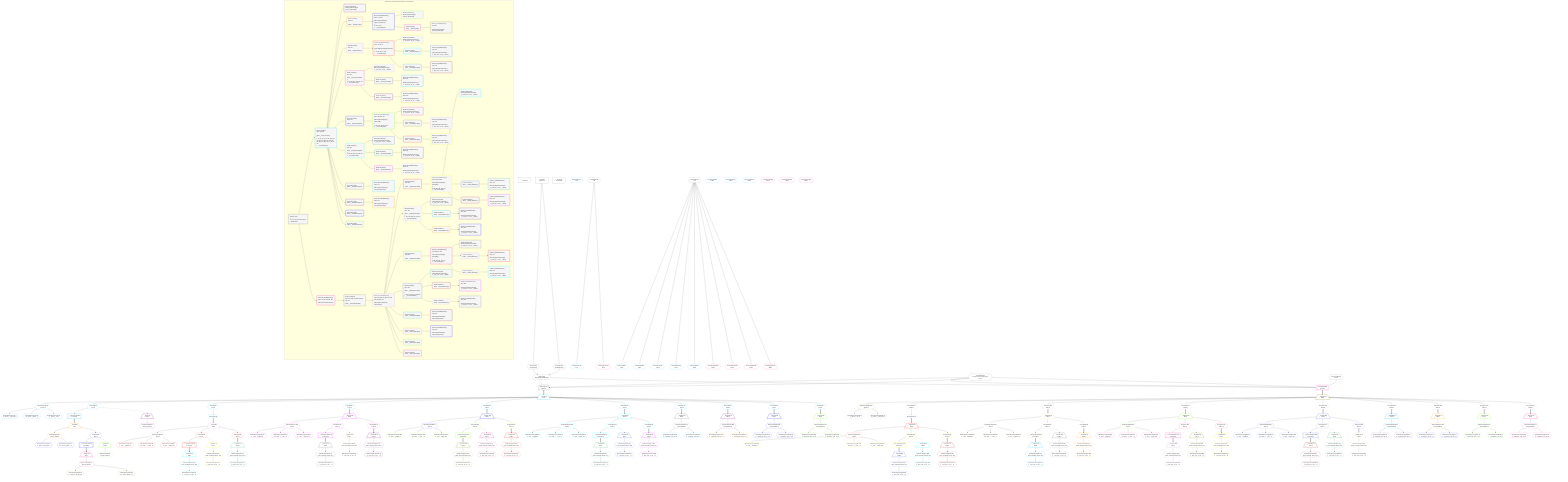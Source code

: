 %%{init: {'themeVariables': { 'fontSize': '12px'}}}%%
graph TD
    classDef path fill:#eee,stroke:#000,color:#000
    classDef plan fill:#fff,stroke-width:1px,color:#000
    classDef itemplan fill:#fff,stroke-width:2px,color:#000
    classDef unbatchedplan fill:#dff,stroke-width:1px,color:#000
    classDef sideeffectplan fill:#fcc,stroke-width:2px,color:#000
    classDef bucket fill:#f6f6f6,color:#000,stroke-width:2px,text-align:left


    %% define steps
    __Value0["__Value[0∈0]"]:::plan
    __Value3["__Value[3∈0]<br />ᐸcontextᐳ"]:::plan
    __Value5["__Value[5∈0]<br />ᐸrootValueᐳ"]:::plan
    Access12{{"Access[12∈0]<br />ᐸ3.pgSettingsᐳ"}}:::plan
    Access13{{"Access[13∈0]<br />ᐸ3.withPgClientᐳ"}}:::plan
    Object14{{"Object[14∈0]<br />ᐸ{pgSettings,withPgClient}ᐳ"}}:::plan
    Constant685{{"Constant[685∈0]<br />ᐸ'Large bet on myself in round one.'ᐳ"}}:::plan
    PgSelect11[["PgSelect[11∈0]<br />ᐸpersonᐳ"]]:::plan
    __Item15[/"__Item[15∈1]<br />ᐸ11ᐳ"\]:::itemplan
    PgSelectSingle16{{"PgSelectSingle[16∈1]<br />ᐸpersonᐳ"}}:::plan
    PgClassExpression17{{"PgClassExpression[17∈1]<br />ᐸ__person__...full_name”ᐳ"}}:::plan
    PgClassExpression19{{"PgClassExpression[19∈1]<br />ᐸ”c”.”perso..._person__)ᐳ"}}:::plan
    Connection31{{"Connection[31∈1]<br />ᐸ27ᐳ"}}:::plan
    Access646{{"Access[646∈1]<br />ᐸ15.1ᐳ"}}:::plan
    __ListTransform33[["__ListTransform[33∈1]<br />ᐸeach:32ᐳ"]]:::plan
    __Item34[/"__Item[34∈2]<br />ᐸ646ᐳ"\]:::itemplan
    PgSelectSingle35{{"PgSelectSingle[35∈2]<br />ᐸperson_friendsᐳ"}}:::plan
    __Item36[/"__Item[36∈3]<br />ᐸ33ᐳ"\]:::itemplan
    PgSelectSingle37{{"PgSelectSingle[37∈3]<br />ᐸperson_friendsᐳ"}}:::plan
    PgClassExpression38{{"PgClassExpression[38∈4]<br />ᐸ__person_f...full_name”ᐳ"}}:::plan
    PgClassExpression40{{"PgClassExpression[40∈4]<br />ᐸ”c”.”perso...friends__)ᐳ"}}:::plan
    Constant681{{"Constant[681∈0]<br />ᐸ1ᐳ"}}:::plan
    Connection52{{"Connection[52∈1]<br />ᐸ48ᐳ"}}:::plan
    Access645{{"Access[645∈4]<br />ᐸ36.1ᐳ"}}:::plan
    __ListTransform54[["__ListTransform[54∈4]<br />ᐸeach:53ᐳ"]]:::plan
    __Item55[/"__Item[55∈5]<br />ᐸ645ᐳ"\]:::itemplan
    PgSelectSingle56{{"PgSelectSingle[56∈5]<br />ᐸperson_friendsᐳ"}}:::plan
    __Item57[/"__Item[57∈6]<br />ᐸ54ᐳ"\]:::itemplan
    PgSelectSingle58{{"PgSelectSingle[58∈6]<br />ᐸperson_friendsᐳ"}}:::plan
    PgClassExpression59{{"PgClassExpression[59∈7]<br />ᐸ__person_f...full_name”ᐳ"}}:::plan
    PgClassExpression61{{"PgClassExpression[61∈7]<br />ᐸ”c”.”perso...friends__)ᐳ"}}:::plan
    PgClassExpression62{{"PgClassExpression[62∈1]<br />ᐸ__person__.”id”ᐳ"}}:::plan
    Constant682{{"Constant[682∈0]<br />ᐸ2ᐳ"}}:::plan
    Connection76{{"Connection[76∈1]<br />ᐸ72ᐳ"}}:::plan
    Access649{{"Access[649∈1]<br />ᐸ15.3ᐳ"}}:::plan
    Reverse650{{"Reverse[650∈1]"}}:::plan
    __Item78[/"__Item[78∈8]<br />ᐸ650ᐳ"\]:::itemplan
    PgSelectSingle79{{"PgSelectSingle[79∈8]<br />ᐸpostᐳ"}}:::plan
    PgClassExpression80{{"PgClassExpression[80∈9]<br />ᐸ__post__.”headline”ᐳ"}}:::plan
    PgClassExpression84{{"PgClassExpression[84∈9]<br />ᐸ”a”.”post_...(__post__)ᐳ"}}:::plan
    PgClassExpression85{{"PgClassExpression[85∈9]<br />ᐸ__post__.”author_id”ᐳ"}}:::plan
    Connection96{{"Connection[96∈1]<br />ᐸ92ᐳ"}}:::plan
    Access647{{"Access[647∈9]<br />ᐸ78.1ᐳ"}}:::plan
    __ListTransform98[["__ListTransform[98∈9]<br />ᐸeach:97ᐳ"]]:::plan
    __Item99[/"__Item[99∈10]<br />ᐸ647ᐳ"\]:::itemplan
    PgSelectSingle100{{"PgSelectSingle[100∈10]<br />ᐸpost_computed_interval_setᐳ"}}:::plan
    PgClassExpression101{{"PgClassExpression[101∈10]<br />ᐸ__post_com...al_set__.vᐳ"}}:::plan
    __Item102[/"__Item[102∈11]<br />ᐸ98ᐳ"\]:::itemplan
    PgSelectSingle103{{"PgSelectSingle[103∈11]<br />ᐸpost_computed_interval_setᐳ"}}:::plan
    PgClassExpression104{{"PgClassExpression[104∈11]<br />ᐸ__post_com...al_set__.vᐳ"}}:::plan
    Access648{{"Access[648∈9]<br />ᐸ78.2ᐳ"}}:::plan
    __Item113[/"__Item[113∈13]<br />ᐸ648ᐳ"\]:::itemplan
    PgSelectSingle114{{"PgSelectSingle[114∈13]<br />ᐸpost_computed_interval_setᐳ"}}:::plan
    PgClassExpression115{{"PgClassExpression[115∈13]<br />ᐸ__post_com...al_set__.vᐳ"}}:::plan
    Access653{{"Access[653∈1]<br />ᐸ15.4ᐳ"}}:::plan
    __Item126[/"__Item[126∈15]<br />ᐸ653ᐳ"\]:::itemplan
    PgSelectSingle127{{"PgSelectSingle[127∈15]<br />ᐸpostᐳ"}}:::plan
    PgClassExpression128{{"PgClassExpression[128∈15]<br />ᐸ__post__.”headline”ᐳ"}}:::plan
    PgClassExpression132{{"PgClassExpression[132∈15]<br />ᐸ”a”.”post_...(__post__)ᐳ"}}:::plan
    PgClassExpression133{{"PgClassExpression[133∈15]<br />ᐸ__post__.”author_id”ᐳ"}}:::plan
    Connection144{{"Connection[144∈1]<br />ᐸ140ᐳ"}}:::plan
    Access651{{"Access[651∈15]<br />ᐸ126.1ᐳ"}}:::plan
    __ListTransform146[["__ListTransform[146∈15]<br />ᐸeach:145ᐳ"]]:::plan
    __Item147[/"__Item[147∈16]<br />ᐸ651ᐳ"\]:::itemplan
    PgSelectSingle148{{"PgSelectSingle[148∈16]<br />ᐸpost_computed_interval_setᐳ"}}:::plan
    PgClassExpression149{{"PgClassExpression[149∈16]<br />ᐸ__post_com...al_set__.vᐳ"}}:::plan
    __Item150[/"__Item[150∈17]<br />ᐸ146ᐳ"\]:::itemplan
    PgSelectSingle151{{"PgSelectSingle[151∈17]<br />ᐸpost_computed_interval_setᐳ"}}:::plan
    PgClassExpression152{{"PgClassExpression[152∈17]<br />ᐸ__post_com...al_set__.vᐳ"}}:::plan
    Access652{{"Access[652∈15]<br />ᐸ126.2ᐳ"}}:::plan
    __Item161[/"__Item[161∈19]<br />ᐸ652ᐳ"\]:::itemplan
    PgSelectSingle162{{"PgSelectSingle[162∈19]<br />ᐸpost_computed_interval_setᐳ"}}:::plan
    PgClassExpression163{{"PgClassExpression[163∈19]<br />ᐸ__post_com...al_set__.vᐳ"}}:::plan
    Connection185{{"Connection[185∈1]<br />ᐸ181ᐳ"}}:::plan
    Access656{{"Access[656∈1]<br />ᐸ15.5ᐳ"}}:::plan
    __Item187[/"__Item[187∈21]<br />ᐸ656ᐳ"\]:::itemplan
    PgSelectSingle188{{"PgSelectSingle[188∈21]<br />ᐸpostᐳ"}}:::plan
    PgClassExpression189{{"PgClassExpression[189∈22]<br />ᐸ__post__.”headline”ᐳ"}}:::plan
    PgClassExpression193{{"PgClassExpression[193∈22]<br />ᐸ”a”.”post_...(__post__)ᐳ"}}:::plan
    PgClassExpression194{{"PgClassExpression[194∈22]<br />ᐸ__post__.”author_id”ᐳ"}}:::plan
    Connection205{{"Connection[205∈1]<br />ᐸ201ᐳ"}}:::plan
    Access654{{"Access[654∈22]<br />ᐸ187.1ᐳ"}}:::plan
    __ListTransform207[["__ListTransform[207∈22]<br />ᐸeach:206ᐳ"]]:::plan
    __Item208[/"__Item[208∈23]<br />ᐸ654ᐳ"\]:::itemplan
    PgSelectSingle209{{"PgSelectSingle[209∈23]<br />ᐸpost_computed_interval_setᐳ"}}:::plan
    PgClassExpression210{{"PgClassExpression[210∈23]<br />ᐸ__post_com...al_set__.vᐳ"}}:::plan
    __Item211[/"__Item[211∈24]<br />ᐸ207ᐳ"\]:::itemplan
    PgSelectSingle212{{"PgSelectSingle[212∈24]<br />ᐸpost_computed_interval_setᐳ"}}:::plan
    PgClassExpression213{{"PgClassExpression[213∈24]<br />ᐸ__post_com...al_set__.vᐳ"}}:::plan
    Access655{{"Access[655∈22]<br />ᐸ187.2ᐳ"}}:::plan
    __Item222[/"__Item[222∈26]<br />ᐸ655ᐳ"\]:::itemplan
    PgSelectSingle223{{"PgSelectSingle[223∈26]<br />ᐸpost_computed_interval_setᐳ"}}:::plan
    PgClassExpression224{{"PgClassExpression[224∈26]<br />ᐸ__post_com...al_set__.vᐳ"}}:::plan
    Access659{{"Access[659∈1]<br />ᐸ15.6ᐳ"}}:::plan
    __Item242[/"__Item[242∈28]<br />ᐸ659ᐳ"\]:::itemplan
    PgSelectSingle243{{"PgSelectSingle[243∈28]<br />ᐸpostᐳ"}}:::plan
    PgClassExpression244{{"PgClassExpression[244∈28]<br />ᐸ__post__.”headline”ᐳ"}}:::plan
    PgClassExpression248{{"PgClassExpression[248∈28]<br />ᐸ”a”.”post_...(__post__)ᐳ"}}:::plan
    PgClassExpression249{{"PgClassExpression[249∈28]<br />ᐸ__post__.”author_id”ᐳ"}}:::plan
    Connection260{{"Connection[260∈1]<br />ᐸ256ᐳ"}}:::plan
    Access657{{"Access[657∈28]<br />ᐸ242.1ᐳ"}}:::plan
    __ListTransform262[["__ListTransform[262∈28]<br />ᐸeach:261ᐳ"]]:::plan
    __Item263[/"__Item[263∈29]<br />ᐸ657ᐳ"\]:::itemplan
    PgSelectSingle264{{"PgSelectSingle[264∈29]<br />ᐸpost_computed_interval_setᐳ"}}:::plan
    PgClassExpression265{{"PgClassExpression[265∈29]<br />ᐸ__post_com...al_set__.vᐳ"}}:::plan
    __Item266[/"__Item[266∈30]<br />ᐸ262ᐳ"\]:::itemplan
    PgSelectSingle267{{"PgSelectSingle[267∈30]<br />ᐸpost_computed_interval_setᐳ"}}:::plan
    PgClassExpression268{{"PgClassExpression[268∈30]<br />ᐸ__post_com...al_set__.vᐳ"}}:::plan
    Access658{{"Access[658∈28]<br />ᐸ242.2ᐳ"}}:::plan
    __Item277[/"__Item[277∈32]<br />ᐸ658ᐳ"\]:::itemplan
    PgSelectSingle278{{"PgSelectSingle[278∈32]<br />ᐸpost_computed_interval_setᐳ"}}:::plan
    PgClassExpression279{{"PgClassExpression[279∈32]<br />ᐸ__post_com...al_set__.vᐳ"}}:::plan
    Connection294{{"Connection[294∈1]<br />ᐸ290ᐳ"}}:::plan
    Access661{{"Access[661∈1]<br />ᐸ15.8ᐳ"}}:::plan
    __Item296[/"__Item[296∈34]<br />ᐸ661ᐳ"\]:::itemplan
    PgSelectSingle297{{"PgSelectSingle[297∈34]<br />ᐸcompoundKeyᐳ"}}:::plan
    PgClassExpression298{{"PgClassExpression[298∈35]<br />ᐸ__compound...rson_id_1”ᐳ"}}:::plan
    PgClassExpression299{{"PgClassExpression[299∈35]<br />ᐸ__compound...rson_id_2”ᐳ"}}:::plan
    Connection313{{"Connection[313∈1]<br />ᐸ309ᐳ"}}:::plan
    Access663{{"Access[663∈1]<br />ᐸ15.10ᐳ"}}:::plan
    __Item315[/"__Item[315∈36]<br />ᐸ663ᐳ"\]:::itemplan
    PgSelectSingle316{{"PgSelectSingle[316∈36]<br />ᐸcompoundKeyᐳ"}}:::plan
    PgClassExpression317{{"PgClassExpression[317∈37]<br />ᐸ__compound...rson_id_1”ᐳ"}}:::plan
    PgClassExpression318{{"PgClassExpression[318∈37]<br />ᐸ__compound...rson_id_2”ᐳ"}}:::plan
    Access660{{"Access[660∈1]<br />ᐸ15.7ᐳ"}}:::plan
    __Item328[/"__Item[328∈38]<br />ᐸ660ᐳ"\]:::itemplan
    PgSelectSingle329{{"PgSelectSingle[329∈38]<br />ᐸcompoundKeyᐳ"}}:::plan
    PgClassExpression330{{"PgClassExpression[330∈38]<br />ᐸ__compound...rson_id_1”ᐳ"}}:::plan
    PgClassExpression331{{"PgClassExpression[331∈38]<br />ᐸ__compound...rson_id_2”ᐳ"}}:::plan
    Access662{{"Access[662∈1]<br />ᐸ15.9ᐳ"}}:::plan
    __Item341[/"__Item[341∈39]<br />ᐸ662ᐳ"\]:::itemplan
    PgSelectSingle342{{"PgSelectSingle[342∈39]<br />ᐸcompoundKeyᐳ"}}:::plan
    PgClassExpression343{{"PgClassExpression[343∈39]<br />ᐸ__compound...rson_id_1”ᐳ"}}:::plan
    PgClassExpression344{{"PgClassExpression[344∈39]<br />ᐸ__compound...rson_id_2”ᐳ"}}:::plan
    Connection357{{"Connection[357∈0]<br />ᐸ353ᐳ"}}:::plan
    PgSelect358[["PgSelect[358∈40]<br />ᐸpersonᐳ"]]:::plan
    __Item359[/"__Item[359∈41]<br />ᐸ358ᐳ"\]:::itemplan
    PgSelectSingle360{{"PgSelectSingle[360∈41]<br />ᐸpersonᐳ"}}:::plan
    PgClassExpression361{{"PgClassExpression[361∈42]<br />ᐸ__person__.”id”ᐳ"}}:::plan
    PgClassExpression362{{"PgClassExpression[362∈42]<br />ᐸ__person__...full_name”ᐳ"}}:::plan
    Connection376{{"Connection[376∈40]<br />ᐸ372ᐳ"}}:::plan
    Access666{{"Access[666∈42]<br />ᐸ359.0ᐳ"}}:::plan
    Reverse667{{"Reverse[667∈42]"}}:::plan
    __Item378[/"__Item[378∈43]<br />ᐸ667ᐳ"\]:::itemplan
    PgSelectSingle379{{"PgSelectSingle[379∈43]<br />ᐸpostᐳ"}}:::plan
    PgClassExpression380{{"PgClassExpression[380∈44]<br />ᐸ__post__.”headline”ᐳ"}}:::plan
    PgClassExpression384{{"PgClassExpression[384∈44]<br />ᐸ”a”.”post_...(__post__)ᐳ"}}:::plan
    PgClassExpression385{{"PgClassExpression[385∈44]<br />ᐸ__post__.”author_id”ᐳ"}}:::plan
    Connection396{{"Connection[396∈40]<br />ᐸ392ᐳ"}}:::plan
    Access664{{"Access[664∈44]<br />ᐸ378.1ᐳ"}}:::plan
    __ListTransform398[["__ListTransform[398∈44]<br />ᐸeach:397ᐳ"]]:::plan
    __Item399[/"__Item[399∈45]<br />ᐸ664ᐳ"\]:::itemplan
    PgSelectSingle400{{"PgSelectSingle[400∈45]<br />ᐸpost_computed_interval_setᐳ"}}:::plan
    PgClassExpression401{{"PgClassExpression[401∈45]<br />ᐸ__post_com...al_set__.vᐳ"}}:::plan
    __Item402[/"__Item[402∈46]<br />ᐸ398ᐳ"\]:::itemplan
    PgSelectSingle403{{"PgSelectSingle[403∈46]<br />ᐸpost_computed_interval_setᐳ"}}:::plan
    PgClassExpression404{{"PgClassExpression[404∈46]<br />ᐸ__post_com...al_set__.vᐳ"}}:::plan
    Access665{{"Access[665∈44]<br />ᐸ378.2ᐳ"}}:::plan
    __Item413[/"__Item[413∈48]<br />ᐸ665ᐳ"\]:::itemplan
    PgSelectSingle414{{"PgSelectSingle[414∈48]<br />ᐸpost_computed_interval_setᐳ"}}:::plan
    PgClassExpression415{{"PgClassExpression[415∈48]<br />ᐸ__post_com...al_set__.vᐳ"}}:::plan
    Access670{{"Access[670∈42]<br />ᐸ359.1ᐳ"}}:::plan
    __Item426[/"__Item[426∈50]<br />ᐸ670ᐳ"\]:::itemplan
    PgSelectSingle427{{"PgSelectSingle[427∈50]<br />ᐸpostᐳ"}}:::plan
    PgClassExpression428{{"PgClassExpression[428∈50]<br />ᐸ__post__.”headline”ᐳ"}}:::plan
    PgClassExpression432{{"PgClassExpression[432∈50]<br />ᐸ”a”.”post_...(__post__)ᐳ"}}:::plan
    PgClassExpression433{{"PgClassExpression[433∈50]<br />ᐸ__post__.”author_id”ᐳ"}}:::plan
    Connection444{{"Connection[444∈40]<br />ᐸ440ᐳ"}}:::plan
    Access668{{"Access[668∈50]<br />ᐸ426.1ᐳ"}}:::plan
    __ListTransform446[["__ListTransform[446∈50]<br />ᐸeach:445ᐳ"]]:::plan
    __Item447[/"__Item[447∈51]<br />ᐸ668ᐳ"\]:::itemplan
    PgSelectSingle448{{"PgSelectSingle[448∈51]<br />ᐸpost_computed_interval_setᐳ"}}:::plan
    PgClassExpression449{{"PgClassExpression[449∈51]<br />ᐸ__post_com...al_set__.vᐳ"}}:::plan
    __Item450[/"__Item[450∈52]<br />ᐸ446ᐳ"\]:::itemplan
    PgSelectSingle451{{"PgSelectSingle[451∈52]<br />ᐸpost_computed_interval_setᐳ"}}:::plan
    PgClassExpression452{{"PgClassExpression[452∈52]<br />ᐸ__post_com...al_set__.vᐳ"}}:::plan
    Access669{{"Access[669∈50]<br />ᐸ426.2ᐳ"}}:::plan
    __Item461[/"__Item[461∈54]<br />ᐸ669ᐳ"\]:::itemplan
    PgSelectSingle462{{"PgSelectSingle[462∈54]<br />ᐸpost_computed_interval_setᐳ"}}:::plan
    PgClassExpression463{{"PgClassExpression[463∈54]<br />ᐸ__post_com...al_set__.vᐳ"}}:::plan
    Connection485{{"Connection[485∈40]<br />ᐸ481ᐳ"}}:::plan
    Access673{{"Access[673∈42]<br />ᐸ359.2ᐳ"}}:::plan
    __Item487[/"__Item[487∈56]<br />ᐸ673ᐳ"\]:::itemplan
    PgSelectSingle488{{"PgSelectSingle[488∈56]<br />ᐸpostᐳ"}}:::plan
    PgClassExpression489{{"PgClassExpression[489∈57]<br />ᐸ__post__.”headline”ᐳ"}}:::plan
    PgClassExpression493{{"PgClassExpression[493∈57]<br />ᐸ”a”.”post_...(__post__)ᐳ"}}:::plan
    PgClassExpression494{{"PgClassExpression[494∈57]<br />ᐸ__post__.”author_id”ᐳ"}}:::plan
    Connection505{{"Connection[505∈40]<br />ᐸ501ᐳ"}}:::plan
    Access671{{"Access[671∈57]<br />ᐸ487.1ᐳ"}}:::plan
    __ListTransform507[["__ListTransform[507∈57]<br />ᐸeach:506ᐳ"]]:::plan
    __Item508[/"__Item[508∈58]<br />ᐸ671ᐳ"\]:::itemplan
    PgSelectSingle509{{"PgSelectSingle[509∈58]<br />ᐸpost_computed_interval_setᐳ"}}:::plan
    PgClassExpression510{{"PgClassExpression[510∈58]<br />ᐸ__post_com...al_set__.vᐳ"}}:::plan
    __Item511[/"__Item[511∈59]<br />ᐸ507ᐳ"\]:::itemplan
    PgSelectSingle512{{"PgSelectSingle[512∈59]<br />ᐸpost_computed_interval_setᐳ"}}:::plan
    PgClassExpression513{{"PgClassExpression[513∈59]<br />ᐸ__post_com...al_set__.vᐳ"}}:::plan
    Access672{{"Access[672∈57]<br />ᐸ487.2ᐳ"}}:::plan
    __Item522[/"__Item[522∈61]<br />ᐸ672ᐳ"\]:::itemplan
    PgSelectSingle523{{"PgSelectSingle[523∈61]<br />ᐸpost_computed_interval_setᐳ"}}:::plan
    PgClassExpression524{{"PgClassExpression[524∈61]<br />ᐸ__post_com...al_set__.vᐳ"}}:::plan
    Access676{{"Access[676∈42]<br />ᐸ359.3ᐳ"}}:::plan
    __Item542[/"__Item[542∈63]<br />ᐸ676ᐳ"\]:::itemplan
    PgSelectSingle543{{"PgSelectSingle[543∈63]<br />ᐸpostᐳ"}}:::plan
    PgClassExpression544{{"PgClassExpression[544∈63]<br />ᐸ__post__.”headline”ᐳ"}}:::plan
    PgClassExpression548{{"PgClassExpression[548∈63]<br />ᐸ”a”.”post_...(__post__)ᐳ"}}:::plan
    PgClassExpression549{{"PgClassExpression[549∈63]<br />ᐸ__post__.”author_id”ᐳ"}}:::plan
    Connection560{{"Connection[560∈40]<br />ᐸ556ᐳ"}}:::plan
    Access674{{"Access[674∈63]<br />ᐸ542.1ᐳ"}}:::plan
    __ListTransform562[["__ListTransform[562∈63]<br />ᐸeach:561ᐳ"]]:::plan
    __Item563[/"__Item[563∈64]<br />ᐸ674ᐳ"\]:::itemplan
    PgSelectSingle564{{"PgSelectSingle[564∈64]<br />ᐸpost_computed_interval_setᐳ"}}:::plan
    PgClassExpression565{{"PgClassExpression[565∈64]<br />ᐸ__post_com...al_set__.vᐳ"}}:::plan
    __Item566[/"__Item[566∈65]<br />ᐸ562ᐳ"\]:::itemplan
    PgSelectSingle567{{"PgSelectSingle[567∈65]<br />ᐸpost_computed_interval_setᐳ"}}:::plan
    PgClassExpression568{{"PgClassExpression[568∈65]<br />ᐸ__post_com...al_set__.vᐳ"}}:::plan
    Access675{{"Access[675∈63]<br />ᐸ542.2ᐳ"}}:::plan
    __Item577[/"__Item[577∈67]<br />ᐸ675ᐳ"\]:::itemplan
    PgSelectSingle578{{"PgSelectSingle[578∈67]<br />ᐸpost_computed_interval_setᐳ"}}:::plan
    PgClassExpression579{{"PgClassExpression[579∈67]<br />ᐸ__post_com...al_set__.vᐳ"}}:::plan
    Connection594{{"Connection[594∈40]<br />ᐸ590ᐳ"}}:::plan
    Access678{{"Access[678∈42]<br />ᐸ359.5ᐳ"}}:::plan
    __Item596[/"__Item[596∈69]<br />ᐸ678ᐳ"\]:::itemplan
    PgSelectSingle597{{"PgSelectSingle[597∈69]<br />ᐸcompoundKeyᐳ"}}:::plan
    PgClassExpression598{{"PgClassExpression[598∈70]<br />ᐸ__compound...rson_id_1”ᐳ"}}:::plan
    PgClassExpression599{{"PgClassExpression[599∈70]<br />ᐸ__compound...rson_id_2”ᐳ"}}:::plan
    Connection613{{"Connection[613∈40]<br />ᐸ609ᐳ"}}:::plan
    Access680{{"Access[680∈42]<br />ᐸ359.7ᐳ"}}:::plan
    __Item615[/"__Item[615∈71]<br />ᐸ680ᐳ"\]:::itemplan
    PgSelectSingle616{{"PgSelectSingle[616∈71]<br />ᐸcompoundKeyᐳ"}}:::plan
    PgClassExpression617{{"PgClassExpression[617∈72]<br />ᐸ__compound...rson_id_1”ᐳ"}}:::plan
    PgClassExpression618{{"PgClassExpression[618∈72]<br />ᐸ__compound...rson_id_2”ᐳ"}}:::plan
    Access677{{"Access[677∈42]<br />ᐸ359.4ᐳ"}}:::plan
    __Item628[/"__Item[628∈73]<br />ᐸ677ᐳ"\]:::itemplan
    PgSelectSingle629{{"PgSelectSingle[629∈73]<br />ᐸcompoundKeyᐳ"}}:::plan
    PgClassExpression630{{"PgClassExpression[630∈73]<br />ᐸ__compound...rson_id_1”ᐳ"}}:::plan
    PgClassExpression631{{"PgClassExpression[631∈73]<br />ᐸ__compound...rson_id_2”ᐳ"}}:::plan
    Access679{{"Access[679∈42]<br />ᐸ359.6ᐳ"}}:::plan
    __Item641[/"__Item[641∈74]<br />ᐸ679ᐳ"\]:::itemplan
    PgSelectSingle642{{"PgSelectSingle[642∈74]<br />ᐸcompoundKeyᐳ"}}:::plan
    PgClassExpression643{{"PgClassExpression[643∈74]<br />ᐸ__compound...rson_id_1”ᐳ"}}:::plan
    PgClassExpression644{{"PgClassExpression[644∈74]<br />ᐸ__compound...rson_id_2”ᐳ"}}:::plan

    %% plan dependencies
    __Value3 --> Access12
    __Value3 --> Access13
    Access12 & Access13 --> Object14
    Object14 & Constant685 & Constant685 --> PgSelect11
    PgSelect11 ==> __Item15
    __Item15 --> PgSelectSingle16
    PgSelectSingle16 --> PgClassExpression17
    PgSelectSingle16 --> PgClassExpression19
    __Item15 --> Access646
    Access646 --> __ListTransform33
    Access646 -.-> __Item34
    __Item34 --> PgSelectSingle35
    __ListTransform33 ==> __Item36
    __Item36 --> PgSelectSingle37
    PgSelectSingle37 --> PgClassExpression38
    PgSelectSingle37 --> PgClassExpression40
    Constant681 --> Connection52
    __Item36 --> Access645
    Access645 --> __ListTransform54
    Access645 -.-> __Item55
    __Item55 --> PgSelectSingle56
    __ListTransform54 ==> __Item57
    __Item57 --> PgSelectSingle58
    PgSelectSingle58 --> PgClassExpression59
    PgSelectSingle58 --> PgClassExpression61
    PgSelectSingle16 --> PgClassExpression62
    Constant682 --> Connection76
    __Item15 --> Access649
    Access649 --> Reverse650
    Reverse650 ==> __Item78
    __Item78 --> PgSelectSingle79
    PgSelectSingle79 --> PgClassExpression80
    PgSelectSingle79 --> PgClassExpression84
    PgSelectSingle79 --> PgClassExpression85
    Constant681 --> Connection96
    __Item78 --> Access647
    Access647 --> __ListTransform98
    Access647 -.-> __Item99
    __Item99 --> PgSelectSingle100
    PgSelectSingle100 --> PgClassExpression101
    __ListTransform98 ==> __Item102
    __Item102 --> PgSelectSingle103
    PgSelectSingle103 --> PgClassExpression104
    __Item78 --> Access648
    Access648 ==> __Item113
    __Item113 --> PgSelectSingle114
    PgSelectSingle114 --> PgClassExpression115
    __Item15 --> Access653
    Access653 ==> __Item126
    __Item126 --> PgSelectSingle127
    PgSelectSingle127 --> PgClassExpression128
    PgSelectSingle127 --> PgClassExpression132
    PgSelectSingle127 --> PgClassExpression133
    Constant681 --> Connection144
    __Item126 --> Access651
    Access651 --> __ListTransform146
    Access651 -.-> __Item147
    __Item147 --> PgSelectSingle148
    PgSelectSingle148 --> PgClassExpression149
    __ListTransform146 ==> __Item150
    __Item150 --> PgSelectSingle151
    PgSelectSingle151 --> PgClassExpression152
    __Item126 --> Access652
    Access652 ==> __Item161
    __Item161 --> PgSelectSingle162
    PgSelectSingle162 --> PgClassExpression163
    __Item15 --> Access656
    Access656 ==> __Item187
    __Item187 --> PgSelectSingle188
    PgSelectSingle188 --> PgClassExpression189
    PgSelectSingle188 --> PgClassExpression193
    PgSelectSingle188 --> PgClassExpression194
    Constant681 --> Connection205
    __Item187 --> Access654
    Access654 --> __ListTransform207
    Access654 -.-> __Item208
    __Item208 --> PgSelectSingle209
    PgSelectSingle209 --> PgClassExpression210
    __ListTransform207 ==> __Item211
    __Item211 --> PgSelectSingle212
    PgSelectSingle212 --> PgClassExpression213
    __Item187 --> Access655
    Access655 ==> __Item222
    __Item222 --> PgSelectSingle223
    PgSelectSingle223 --> PgClassExpression224
    __Item15 --> Access659
    Access659 ==> __Item242
    __Item242 --> PgSelectSingle243
    PgSelectSingle243 --> PgClassExpression244
    PgSelectSingle243 --> PgClassExpression248
    PgSelectSingle243 --> PgClassExpression249
    Constant681 --> Connection260
    __Item242 --> Access657
    Access657 --> __ListTransform262
    Access657 -.-> __Item263
    __Item263 --> PgSelectSingle264
    PgSelectSingle264 --> PgClassExpression265
    __ListTransform262 ==> __Item266
    __Item266 --> PgSelectSingle267
    PgSelectSingle267 --> PgClassExpression268
    __Item242 --> Access658
    Access658 ==> __Item277
    __Item277 --> PgSelectSingle278
    PgSelectSingle278 --> PgClassExpression279
    __Item15 --> Access661
    Access661 ==> __Item296
    __Item296 --> PgSelectSingle297
    PgSelectSingle297 --> PgClassExpression298
    PgSelectSingle297 --> PgClassExpression299
    __Item15 --> Access663
    Access663 ==> __Item315
    __Item315 --> PgSelectSingle316
    PgSelectSingle316 --> PgClassExpression317
    PgSelectSingle316 --> PgClassExpression318
    __Item15 --> Access660
    Access660 ==> __Item328
    __Item328 --> PgSelectSingle329
    PgSelectSingle329 --> PgClassExpression330
    PgSelectSingle329 --> PgClassExpression331
    __Item15 --> Access662
    Access662 ==> __Item341
    __Item341 --> PgSelectSingle342
    PgSelectSingle342 --> PgClassExpression343
    PgSelectSingle342 --> PgClassExpression344
    Object14 & Connection357 & Constant685 & Constant685 --> PgSelect358
    PgSelect358 ==> __Item359
    __Item359 --> PgSelectSingle360
    PgSelectSingle360 --> PgClassExpression361
    PgSelectSingle360 --> PgClassExpression362
    Constant682 --> Connection376
    __Item359 --> Access666
    Access666 --> Reverse667
    Reverse667 ==> __Item378
    __Item378 --> PgSelectSingle379
    PgSelectSingle379 --> PgClassExpression380
    PgSelectSingle379 --> PgClassExpression384
    PgSelectSingle379 --> PgClassExpression385
    Constant681 --> Connection396
    __Item378 --> Access664
    Access664 --> __ListTransform398
    Access664 -.-> __Item399
    __Item399 --> PgSelectSingle400
    PgSelectSingle400 --> PgClassExpression401
    __ListTransform398 ==> __Item402
    __Item402 --> PgSelectSingle403
    PgSelectSingle403 --> PgClassExpression404
    __Item378 --> Access665
    Access665 ==> __Item413
    __Item413 --> PgSelectSingle414
    PgSelectSingle414 --> PgClassExpression415
    __Item359 --> Access670
    Access670 ==> __Item426
    __Item426 --> PgSelectSingle427
    PgSelectSingle427 --> PgClassExpression428
    PgSelectSingle427 --> PgClassExpression432
    PgSelectSingle427 --> PgClassExpression433
    Constant681 --> Connection444
    __Item426 --> Access668
    Access668 --> __ListTransform446
    Access668 -.-> __Item447
    __Item447 --> PgSelectSingle448
    PgSelectSingle448 --> PgClassExpression449
    __ListTransform446 ==> __Item450
    __Item450 --> PgSelectSingle451
    PgSelectSingle451 --> PgClassExpression452
    __Item426 --> Access669
    Access669 ==> __Item461
    __Item461 --> PgSelectSingle462
    PgSelectSingle462 --> PgClassExpression463
    __Item359 --> Access673
    Access673 ==> __Item487
    __Item487 --> PgSelectSingle488
    PgSelectSingle488 --> PgClassExpression489
    PgSelectSingle488 --> PgClassExpression493
    PgSelectSingle488 --> PgClassExpression494
    Constant681 --> Connection505
    __Item487 --> Access671
    Access671 --> __ListTransform507
    Access671 -.-> __Item508
    __Item508 --> PgSelectSingle509
    PgSelectSingle509 --> PgClassExpression510
    __ListTransform507 ==> __Item511
    __Item511 --> PgSelectSingle512
    PgSelectSingle512 --> PgClassExpression513
    __Item487 --> Access672
    Access672 ==> __Item522
    __Item522 --> PgSelectSingle523
    PgSelectSingle523 --> PgClassExpression524
    __Item359 --> Access676
    Access676 ==> __Item542
    __Item542 --> PgSelectSingle543
    PgSelectSingle543 --> PgClassExpression544
    PgSelectSingle543 --> PgClassExpression548
    PgSelectSingle543 --> PgClassExpression549
    Constant681 --> Connection560
    __Item542 --> Access674
    Access674 --> __ListTransform562
    Access674 -.-> __Item563
    __Item563 --> PgSelectSingle564
    PgSelectSingle564 --> PgClassExpression565
    __ListTransform562 ==> __Item566
    __Item566 --> PgSelectSingle567
    PgSelectSingle567 --> PgClassExpression568
    __Item542 --> Access675
    Access675 ==> __Item577
    __Item577 --> PgSelectSingle578
    PgSelectSingle578 --> PgClassExpression579
    __Item359 --> Access678
    Access678 ==> __Item596
    __Item596 --> PgSelectSingle597
    PgSelectSingle597 --> PgClassExpression598
    PgSelectSingle597 --> PgClassExpression599
    __Item359 --> Access680
    Access680 ==> __Item615
    __Item615 --> PgSelectSingle616
    PgSelectSingle616 --> PgClassExpression617
    PgSelectSingle616 --> PgClassExpression618
    __Item359 --> Access677
    Access677 ==> __Item628
    __Item628 --> PgSelectSingle629
    PgSelectSingle629 --> PgClassExpression630
    PgSelectSingle629 --> PgClassExpression631
    __Item359 --> Access679
    Access679 ==> __Item641
    __Item641 --> PgSelectSingle642
    PgSelectSingle642 --> PgClassExpression643
    PgSelectSingle642 --> PgClassExpression644

    subgraph "Buckets for queries/v4/simple-procedure-computed-fields"
    Bucket0("Bucket 0 (root)<br />1: <br />ᐳ: 12, 13, 357, 681, 682, 685, 14<br />2: PgSelect[11]"):::bucket
    classDef bucket0 stroke:#696969
    class Bucket0,__Value0,__Value3,__Value5,PgSelect11,Access12,Access13,Object14,Connection357,Constant681,Constant682,Constant685 bucket0
    Bucket1("Bucket 1 (listItem)<br />Deps: 681, 682<br /><br />ROOT __Item{1}ᐸ11ᐳ[15]<br />1: <br />ᐳ: 16, 31, 52, 76, 96, 144, 185, 205, 260, 294, 313, 646, 649, 653, 656, 659, 660, 661, 662, 663, 17, 19, 62, 650<br />2: __ListTransform[33]"):::bucket
    classDef bucket1 stroke:#00bfff
    class Bucket1,__Item15,PgSelectSingle16,PgClassExpression17,PgClassExpression19,Connection31,__ListTransform33,Connection52,PgClassExpression62,Connection76,Connection96,Connection144,Connection185,Connection205,Connection260,Connection294,Connection313,Access646,Access649,Reverse650,Access653,Access656,Access659,Access660,Access661,Access662,Access663 bucket1
    Bucket2("Bucket 2 (subroutine)<br />ROOT PgSelectSingle{2}ᐸperson_friendsᐳ[35]"):::bucket
    classDef bucket2 stroke:#7f007f
    class Bucket2,__Item34,PgSelectSingle35 bucket2
    Bucket3("Bucket 3 (listItem)<br />Deps: 52<br /><br />ROOT __Item{3}ᐸ33ᐳ[36]"):::bucket
    classDef bucket3 stroke:#ffa500
    class Bucket3,__Item36,PgSelectSingle37 bucket3
    Bucket4("Bucket 4 (nullableBoundary)<br />Deps: 37, 36, 52<br /><br />ROOT PgSelectSingle{3}ᐸperson_friendsᐳ[37]<br />1: <br />ᐳ: 38, 40, 645<br />2: __ListTransform[54]"):::bucket
    classDef bucket4 stroke:#0000ff
    class Bucket4,PgClassExpression38,PgClassExpression40,__ListTransform54,Access645 bucket4
    Bucket5("Bucket 5 (subroutine)<br />ROOT PgSelectSingle{5}ᐸperson_friendsᐳ[56]"):::bucket
    classDef bucket5 stroke:#7fff00
    class Bucket5,__Item55,PgSelectSingle56 bucket5
    Bucket6("Bucket 6 (listItem)<br />ROOT __Item{6}ᐸ54ᐳ[57]"):::bucket
    classDef bucket6 stroke:#ff1493
    class Bucket6,__Item57,PgSelectSingle58 bucket6
    Bucket7("Bucket 7 (nullableBoundary)<br />Deps: 58<br /><br />ROOT PgSelectSingle{6}ᐸperson_friendsᐳ[58]"):::bucket
    classDef bucket7 stroke:#808000
    class Bucket7,PgClassExpression59,PgClassExpression61 bucket7
    Bucket8("Bucket 8 (listItem)<br />Deps: 96<br /><br />ROOT __Item{8}ᐸ650ᐳ[78]"):::bucket
    classDef bucket8 stroke:#dda0dd
    class Bucket8,__Item78,PgSelectSingle79 bucket8
    Bucket9("Bucket 9 (nullableBoundary)<br />Deps: 79, 78, 96<br /><br />ROOT PgSelectSingle{8}ᐸpostᐳ[79]<br />1: <br />ᐳ: 80, 84, 85, 647, 648<br />2: __ListTransform[98]"):::bucket
    classDef bucket9 stroke:#ff0000
    class Bucket9,PgClassExpression80,PgClassExpression84,PgClassExpression85,__ListTransform98,Access647,Access648 bucket9
    Bucket10("Bucket 10 (subroutine)<br />ROOT PgClassExpression{10}ᐸ__post_com...al_set__.vᐳ[101]"):::bucket
    classDef bucket10 stroke:#ffff00
    class Bucket10,__Item99,PgSelectSingle100,PgClassExpression101 bucket10
    Bucket11("Bucket 11 (listItem)<br />ROOT __Item{11}ᐸ98ᐳ[102]"):::bucket
    classDef bucket11 stroke:#00ffff
    class Bucket11,__Item102,PgSelectSingle103,PgClassExpression104 bucket11
    Bucket12("Bucket 12 (nullableBoundary)<br />Deps: 104<br /><br />ROOT PgClassExpression{11}ᐸ__post_com...al_set__.vᐳ[104]"):::bucket
    classDef bucket12 stroke:#4169e1
    class Bucket12 bucket12
    Bucket13("Bucket 13 (listItem)<br />ROOT __Item{13}ᐸ648ᐳ[113]"):::bucket
    classDef bucket13 stroke:#3cb371
    class Bucket13,__Item113,PgSelectSingle114,PgClassExpression115 bucket13
    Bucket14("Bucket 14 (nullableBoundary)<br />Deps: 115<br /><br />ROOT PgClassExpression{13}ᐸ__post_com...al_set__.vᐳ[115]"):::bucket
    classDef bucket14 stroke:#a52a2a
    class Bucket14 bucket14
    Bucket15("Bucket 15 (listItem)<br />Deps: 144<br /><br />ROOT __Item{15}ᐸ653ᐳ[126]<br />1: <br />ᐳ: 127, 651, 652, 128, 132, 133<br />2: __ListTransform[146]"):::bucket
    classDef bucket15 stroke:#ff00ff
    class Bucket15,__Item126,PgSelectSingle127,PgClassExpression128,PgClassExpression132,PgClassExpression133,__ListTransform146,Access651,Access652 bucket15
    Bucket16("Bucket 16 (subroutine)<br />ROOT PgClassExpression{16}ᐸ__post_com...al_set__.vᐳ[149]"):::bucket
    classDef bucket16 stroke:#f5deb3
    class Bucket16,__Item147,PgSelectSingle148,PgClassExpression149 bucket16
    Bucket17("Bucket 17 (listItem)<br />ROOT __Item{17}ᐸ146ᐳ[150]"):::bucket
    classDef bucket17 stroke:#696969
    class Bucket17,__Item150,PgSelectSingle151,PgClassExpression152 bucket17
    Bucket18("Bucket 18 (nullableBoundary)<br />Deps: 152<br /><br />ROOT PgClassExpression{17}ᐸ__post_com...al_set__.vᐳ[152]"):::bucket
    classDef bucket18 stroke:#00bfff
    class Bucket18 bucket18
    Bucket19("Bucket 19 (listItem)<br />ROOT __Item{19}ᐸ652ᐳ[161]"):::bucket
    classDef bucket19 stroke:#7f007f
    class Bucket19,__Item161,PgSelectSingle162,PgClassExpression163 bucket19
    Bucket20("Bucket 20 (nullableBoundary)<br />Deps: 163<br /><br />ROOT PgClassExpression{19}ᐸ__post_com...al_set__.vᐳ[163]"):::bucket
    classDef bucket20 stroke:#ffa500
    class Bucket20 bucket20
    Bucket21("Bucket 21 (listItem)<br />Deps: 205<br /><br />ROOT __Item{21}ᐸ656ᐳ[187]"):::bucket
    classDef bucket21 stroke:#0000ff
    class Bucket21,__Item187,PgSelectSingle188 bucket21
    Bucket22("Bucket 22 (nullableBoundary)<br />Deps: 188, 187, 205<br /><br />ROOT PgSelectSingle{21}ᐸpostᐳ[188]<br />1: <br />ᐳ: 189, 193, 194, 654, 655<br />2: __ListTransform[207]"):::bucket
    classDef bucket22 stroke:#7fff00
    class Bucket22,PgClassExpression189,PgClassExpression193,PgClassExpression194,__ListTransform207,Access654,Access655 bucket22
    Bucket23("Bucket 23 (subroutine)<br />ROOT PgClassExpression{23}ᐸ__post_com...al_set__.vᐳ[210]"):::bucket
    classDef bucket23 stroke:#ff1493
    class Bucket23,__Item208,PgSelectSingle209,PgClassExpression210 bucket23
    Bucket24("Bucket 24 (listItem)<br />ROOT __Item{24}ᐸ207ᐳ[211]"):::bucket
    classDef bucket24 stroke:#808000
    class Bucket24,__Item211,PgSelectSingle212,PgClassExpression213 bucket24
    Bucket25("Bucket 25 (nullableBoundary)<br />Deps: 213<br /><br />ROOT PgClassExpression{24}ᐸ__post_com...al_set__.vᐳ[213]"):::bucket
    classDef bucket25 stroke:#dda0dd
    class Bucket25 bucket25
    Bucket26("Bucket 26 (listItem)<br />ROOT __Item{26}ᐸ655ᐳ[222]"):::bucket
    classDef bucket26 stroke:#ff0000
    class Bucket26,__Item222,PgSelectSingle223,PgClassExpression224 bucket26
    Bucket27("Bucket 27 (nullableBoundary)<br />Deps: 224<br /><br />ROOT PgClassExpression{26}ᐸ__post_com...al_set__.vᐳ[224]"):::bucket
    classDef bucket27 stroke:#ffff00
    class Bucket27 bucket27
    Bucket28("Bucket 28 (listItem)<br />Deps: 260<br /><br />ROOT __Item{28}ᐸ659ᐳ[242]<br />1: <br />ᐳ: 243, 657, 658, 244, 248, 249<br />2: __ListTransform[262]"):::bucket
    classDef bucket28 stroke:#00ffff
    class Bucket28,__Item242,PgSelectSingle243,PgClassExpression244,PgClassExpression248,PgClassExpression249,__ListTransform262,Access657,Access658 bucket28
    Bucket29("Bucket 29 (subroutine)<br />ROOT PgClassExpression{29}ᐸ__post_com...al_set__.vᐳ[265]"):::bucket
    classDef bucket29 stroke:#4169e1
    class Bucket29,__Item263,PgSelectSingle264,PgClassExpression265 bucket29
    Bucket30("Bucket 30 (listItem)<br />ROOT __Item{30}ᐸ262ᐳ[266]"):::bucket
    classDef bucket30 stroke:#3cb371
    class Bucket30,__Item266,PgSelectSingle267,PgClassExpression268 bucket30
    Bucket31("Bucket 31 (nullableBoundary)<br />Deps: 268<br /><br />ROOT PgClassExpression{30}ᐸ__post_com...al_set__.vᐳ[268]"):::bucket
    classDef bucket31 stroke:#a52a2a
    class Bucket31 bucket31
    Bucket32("Bucket 32 (listItem)<br />ROOT __Item{32}ᐸ658ᐳ[277]"):::bucket
    classDef bucket32 stroke:#ff00ff
    class Bucket32,__Item277,PgSelectSingle278,PgClassExpression279 bucket32
    Bucket33("Bucket 33 (nullableBoundary)<br />Deps: 279<br /><br />ROOT PgClassExpression{32}ᐸ__post_com...al_set__.vᐳ[279]"):::bucket
    classDef bucket33 stroke:#f5deb3
    class Bucket33 bucket33
    Bucket34("Bucket 34 (listItem)<br />ROOT __Item{34}ᐸ661ᐳ[296]"):::bucket
    classDef bucket34 stroke:#696969
    class Bucket34,__Item296,PgSelectSingle297 bucket34
    Bucket35("Bucket 35 (nullableBoundary)<br />Deps: 297<br /><br />ROOT PgSelectSingle{34}ᐸcompoundKeyᐳ[297]"):::bucket
    classDef bucket35 stroke:#00bfff
    class Bucket35,PgClassExpression298,PgClassExpression299 bucket35
    Bucket36("Bucket 36 (listItem)<br />ROOT __Item{36}ᐸ663ᐳ[315]"):::bucket
    classDef bucket36 stroke:#7f007f
    class Bucket36,__Item315,PgSelectSingle316 bucket36
    Bucket37("Bucket 37 (nullableBoundary)<br />Deps: 316<br /><br />ROOT PgSelectSingle{36}ᐸcompoundKeyᐳ[316]"):::bucket
    classDef bucket37 stroke:#ffa500
    class Bucket37,PgClassExpression317,PgClassExpression318 bucket37
    Bucket38("Bucket 38 (listItem)<br />ROOT __Item{38}ᐸ660ᐳ[328]"):::bucket
    classDef bucket38 stroke:#0000ff
    class Bucket38,__Item328,PgSelectSingle329,PgClassExpression330,PgClassExpression331 bucket38
    Bucket39("Bucket 39 (listItem)<br />ROOT __Item{39}ᐸ662ᐳ[341]"):::bucket
    classDef bucket39 stroke:#7fff00
    class Bucket39,__Item341,PgSelectSingle342,PgClassExpression343,PgClassExpression344 bucket39
    Bucket40("Bucket 40 (nullableBoundary)<br />Deps: 14, 357, 685, 682, 681<br /><br />ROOT Connectionᐸ353ᐳ[357]"):::bucket
    classDef bucket40 stroke:#ff1493
    class Bucket40,PgSelect358,Connection376,Connection396,Connection444,Connection485,Connection505,Connection560,Connection594,Connection613 bucket40
    Bucket41("Bucket 41 (listItem)<br />Deps: 376, 396, 444, 485, 505, 560, 594, 613<br /><br />ROOT __Item{41}ᐸ358ᐳ[359]"):::bucket
    classDef bucket41 stroke:#808000
    class Bucket41,__Item359,PgSelectSingle360 bucket41
    Bucket42("Bucket 42 (nullableBoundary)<br />Deps: 360, 359, 376, 396, 444, 485, 505, 560, 594, 613<br /><br />ROOT PgSelectSingle{41}ᐸpersonᐳ[360]"):::bucket
    classDef bucket42 stroke:#dda0dd
    class Bucket42,PgClassExpression361,PgClassExpression362,Access666,Reverse667,Access670,Access673,Access676,Access677,Access678,Access679,Access680 bucket42
    Bucket43("Bucket 43 (listItem)<br />Deps: 396<br /><br />ROOT __Item{43}ᐸ667ᐳ[378]"):::bucket
    classDef bucket43 stroke:#ff0000
    class Bucket43,__Item378,PgSelectSingle379 bucket43
    Bucket44("Bucket 44 (nullableBoundary)<br />Deps: 379, 378, 396<br /><br />ROOT PgSelectSingle{43}ᐸpostᐳ[379]<br />1: <br />ᐳ: 380, 384, 385, 664, 665<br />2: __ListTransform[398]"):::bucket
    classDef bucket44 stroke:#ffff00
    class Bucket44,PgClassExpression380,PgClassExpression384,PgClassExpression385,__ListTransform398,Access664,Access665 bucket44
    Bucket45("Bucket 45 (subroutine)<br />ROOT PgClassExpression{45}ᐸ__post_com...al_set__.vᐳ[401]"):::bucket
    classDef bucket45 stroke:#00ffff
    class Bucket45,__Item399,PgSelectSingle400,PgClassExpression401 bucket45
    Bucket46("Bucket 46 (listItem)<br />ROOT __Item{46}ᐸ398ᐳ[402]"):::bucket
    classDef bucket46 stroke:#4169e1
    class Bucket46,__Item402,PgSelectSingle403,PgClassExpression404 bucket46
    Bucket47("Bucket 47 (nullableBoundary)<br />Deps: 404<br /><br />ROOT PgClassExpression{46}ᐸ__post_com...al_set__.vᐳ[404]"):::bucket
    classDef bucket47 stroke:#3cb371
    class Bucket47 bucket47
    Bucket48("Bucket 48 (listItem)<br />ROOT __Item{48}ᐸ665ᐳ[413]"):::bucket
    classDef bucket48 stroke:#a52a2a
    class Bucket48,__Item413,PgSelectSingle414,PgClassExpression415 bucket48
    Bucket49("Bucket 49 (nullableBoundary)<br />Deps: 415<br /><br />ROOT PgClassExpression{48}ᐸ__post_com...al_set__.vᐳ[415]"):::bucket
    classDef bucket49 stroke:#ff00ff
    class Bucket49 bucket49
    Bucket50("Bucket 50 (listItem)<br />Deps: 444<br /><br />ROOT __Item{50}ᐸ670ᐳ[426]<br />1: <br />ᐳ: 427, 668, 669, 428, 432, 433<br />2: __ListTransform[446]"):::bucket
    classDef bucket50 stroke:#f5deb3
    class Bucket50,__Item426,PgSelectSingle427,PgClassExpression428,PgClassExpression432,PgClassExpression433,__ListTransform446,Access668,Access669 bucket50
    Bucket51("Bucket 51 (subroutine)<br />ROOT PgClassExpression{51}ᐸ__post_com...al_set__.vᐳ[449]"):::bucket
    classDef bucket51 stroke:#696969
    class Bucket51,__Item447,PgSelectSingle448,PgClassExpression449 bucket51
    Bucket52("Bucket 52 (listItem)<br />ROOT __Item{52}ᐸ446ᐳ[450]"):::bucket
    classDef bucket52 stroke:#00bfff
    class Bucket52,__Item450,PgSelectSingle451,PgClassExpression452 bucket52
    Bucket53("Bucket 53 (nullableBoundary)<br />Deps: 452<br /><br />ROOT PgClassExpression{52}ᐸ__post_com...al_set__.vᐳ[452]"):::bucket
    classDef bucket53 stroke:#7f007f
    class Bucket53 bucket53
    Bucket54("Bucket 54 (listItem)<br />ROOT __Item{54}ᐸ669ᐳ[461]"):::bucket
    classDef bucket54 stroke:#ffa500
    class Bucket54,__Item461,PgSelectSingle462,PgClassExpression463 bucket54
    Bucket55("Bucket 55 (nullableBoundary)<br />Deps: 463<br /><br />ROOT PgClassExpression{54}ᐸ__post_com...al_set__.vᐳ[463]"):::bucket
    classDef bucket55 stroke:#0000ff
    class Bucket55 bucket55
    Bucket56("Bucket 56 (listItem)<br />Deps: 505<br /><br />ROOT __Item{56}ᐸ673ᐳ[487]"):::bucket
    classDef bucket56 stroke:#7fff00
    class Bucket56,__Item487,PgSelectSingle488 bucket56
    Bucket57("Bucket 57 (nullableBoundary)<br />Deps: 488, 487, 505<br /><br />ROOT PgSelectSingle{56}ᐸpostᐳ[488]<br />1: <br />ᐳ: 489, 493, 494, 671, 672<br />2: __ListTransform[507]"):::bucket
    classDef bucket57 stroke:#ff1493
    class Bucket57,PgClassExpression489,PgClassExpression493,PgClassExpression494,__ListTransform507,Access671,Access672 bucket57
    Bucket58("Bucket 58 (subroutine)<br />ROOT PgClassExpression{58}ᐸ__post_com...al_set__.vᐳ[510]"):::bucket
    classDef bucket58 stroke:#808000
    class Bucket58,__Item508,PgSelectSingle509,PgClassExpression510 bucket58
    Bucket59("Bucket 59 (listItem)<br />ROOT __Item{59}ᐸ507ᐳ[511]"):::bucket
    classDef bucket59 stroke:#dda0dd
    class Bucket59,__Item511,PgSelectSingle512,PgClassExpression513 bucket59
    Bucket60("Bucket 60 (nullableBoundary)<br />Deps: 513<br /><br />ROOT PgClassExpression{59}ᐸ__post_com...al_set__.vᐳ[513]"):::bucket
    classDef bucket60 stroke:#ff0000
    class Bucket60 bucket60
    Bucket61("Bucket 61 (listItem)<br />ROOT __Item{61}ᐸ672ᐳ[522]"):::bucket
    classDef bucket61 stroke:#ffff00
    class Bucket61,__Item522,PgSelectSingle523,PgClassExpression524 bucket61
    Bucket62("Bucket 62 (nullableBoundary)<br />Deps: 524<br /><br />ROOT PgClassExpression{61}ᐸ__post_com...al_set__.vᐳ[524]"):::bucket
    classDef bucket62 stroke:#00ffff
    class Bucket62 bucket62
    Bucket63("Bucket 63 (listItem)<br />Deps: 560<br /><br />ROOT __Item{63}ᐸ676ᐳ[542]<br />1: <br />ᐳ: 543, 674, 675, 544, 548, 549<br />2: __ListTransform[562]"):::bucket
    classDef bucket63 stroke:#4169e1
    class Bucket63,__Item542,PgSelectSingle543,PgClassExpression544,PgClassExpression548,PgClassExpression549,__ListTransform562,Access674,Access675 bucket63
    Bucket64("Bucket 64 (subroutine)<br />ROOT PgClassExpression{64}ᐸ__post_com...al_set__.vᐳ[565]"):::bucket
    classDef bucket64 stroke:#3cb371
    class Bucket64,__Item563,PgSelectSingle564,PgClassExpression565 bucket64
    Bucket65("Bucket 65 (listItem)<br />ROOT __Item{65}ᐸ562ᐳ[566]"):::bucket
    classDef bucket65 stroke:#a52a2a
    class Bucket65,__Item566,PgSelectSingle567,PgClassExpression568 bucket65
    Bucket66("Bucket 66 (nullableBoundary)<br />Deps: 568<br /><br />ROOT PgClassExpression{65}ᐸ__post_com...al_set__.vᐳ[568]"):::bucket
    classDef bucket66 stroke:#ff00ff
    class Bucket66 bucket66
    Bucket67("Bucket 67 (listItem)<br />ROOT __Item{67}ᐸ675ᐳ[577]"):::bucket
    classDef bucket67 stroke:#f5deb3
    class Bucket67,__Item577,PgSelectSingle578,PgClassExpression579 bucket67
    Bucket68("Bucket 68 (nullableBoundary)<br />Deps: 579<br /><br />ROOT PgClassExpression{67}ᐸ__post_com...al_set__.vᐳ[579]"):::bucket
    classDef bucket68 stroke:#696969
    class Bucket68 bucket68
    Bucket69("Bucket 69 (listItem)<br />ROOT __Item{69}ᐸ678ᐳ[596]"):::bucket
    classDef bucket69 stroke:#00bfff
    class Bucket69,__Item596,PgSelectSingle597 bucket69
    Bucket70("Bucket 70 (nullableBoundary)<br />Deps: 597<br /><br />ROOT PgSelectSingle{69}ᐸcompoundKeyᐳ[597]"):::bucket
    classDef bucket70 stroke:#7f007f
    class Bucket70,PgClassExpression598,PgClassExpression599 bucket70
    Bucket71("Bucket 71 (listItem)<br />ROOT __Item{71}ᐸ680ᐳ[615]"):::bucket
    classDef bucket71 stroke:#ffa500
    class Bucket71,__Item615,PgSelectSingle616 bucket71
    Bucket72("Bucket 72 (nullableBoundary)<br />Deps: 616<br /><br />ROOT PgSelectSingle{71}ᐸcompoundKeyᐳ[616]"):::bucket
    classDef bucket72 stroke:#0000ff
    class Bucket72,PgClassExpression617,PgClassExpression618 bucket72
    Bucket73("Bucket 73 (listItem)<br />ROOT __Item{73}ᐸ677ᐳ[628]"):::bucket
    classDef bucket73 stroke:#7fff00
    class Bucket73,__Item628,PgSelectSingle629,PgClassExpression630,PgClassExpression631 bucket73
    Bucket74("Bucket 74 (listItem)<br />ROOT __Item{74}ᐸ679ᐳ[641]"):::bucket
    classDef bucket74 stroke:#ff1493
    class Bucket74,__Item641,PgSelectSingle642,PgClassExpression643,PgClassExpression644 bucket74
    Bucket0 --> Bucket1 & Bucket40
    Bucket1 --> Bucket2 & Bucket3 & Bucket8 & Bucket15 & Bucket21 & Bucket28 & Bucket34 & Bucket36 & Bucket38 & Bucket39
    Bucket3 --> Bucket4
    Bucket4 --> Bucket5 & Bucket6
    Bucket6 --> Bucket7
    Bucket8 --> Bucket9
    Bucket9 --> Bucket10 & Bucket11 & Bucket13
    Bucket11 --> Bucket12
    Bucket13 --> Bucket14
    Bucket15 --> Bucket16 & Bucket17 & Bucket19
    Bucket17 --> Bucket18
    Bucket19 --> Bucket20
    Bucket21 --> Bucket22
    Bucket22 --> Bucket23 & Bucket24 & Bucket26
    Bucket24 --> Bucket25
    Bucket26 --> Bucket27
    Bucket28 --> Bucket29 & Bucket30 & Bucket32
    Bucket30 --> Bucket31
    Bucket32 --> Bucket33
    Bucket34 --> Bucket35
    Bucket36 --> Bucket37
    Bucket40 --> Bucket41
    Bucket41 --> Bucket42
    Bucket42 --> Bucket43 & Bucket50 & Bucket56 & Bucket63 & Bucket69 & Bucket71 & Bucket73 & Bucket74
    Bucket43 --> Bucket44
    Bucket44 --> Bucket45 & Bucket46 & Bucket48
    Bucket46 --> Bucket47
    Bucket48 --> Bucket49
    Bucket50 --> Bucket51 & Bucket52 & Bucket54
    Bucket52 --> Bucket53
    Bucket54 --> Bucket55
    Bucket56 --> Bucket57
    Bucket57 --> Bucket58 & Bucket59 & Bucket61
    Bucket59 --> Bucket60
    Bucket61 --> Bucket62
    Bucket63 --> Bucket64 & Bucket65 & Bucket67
    Bucket65 --> Bucket66
    Bucket67 --> Bucket68
    Bucket69 --> Bucket70
    Bucket71 --> Bucket72
    end
